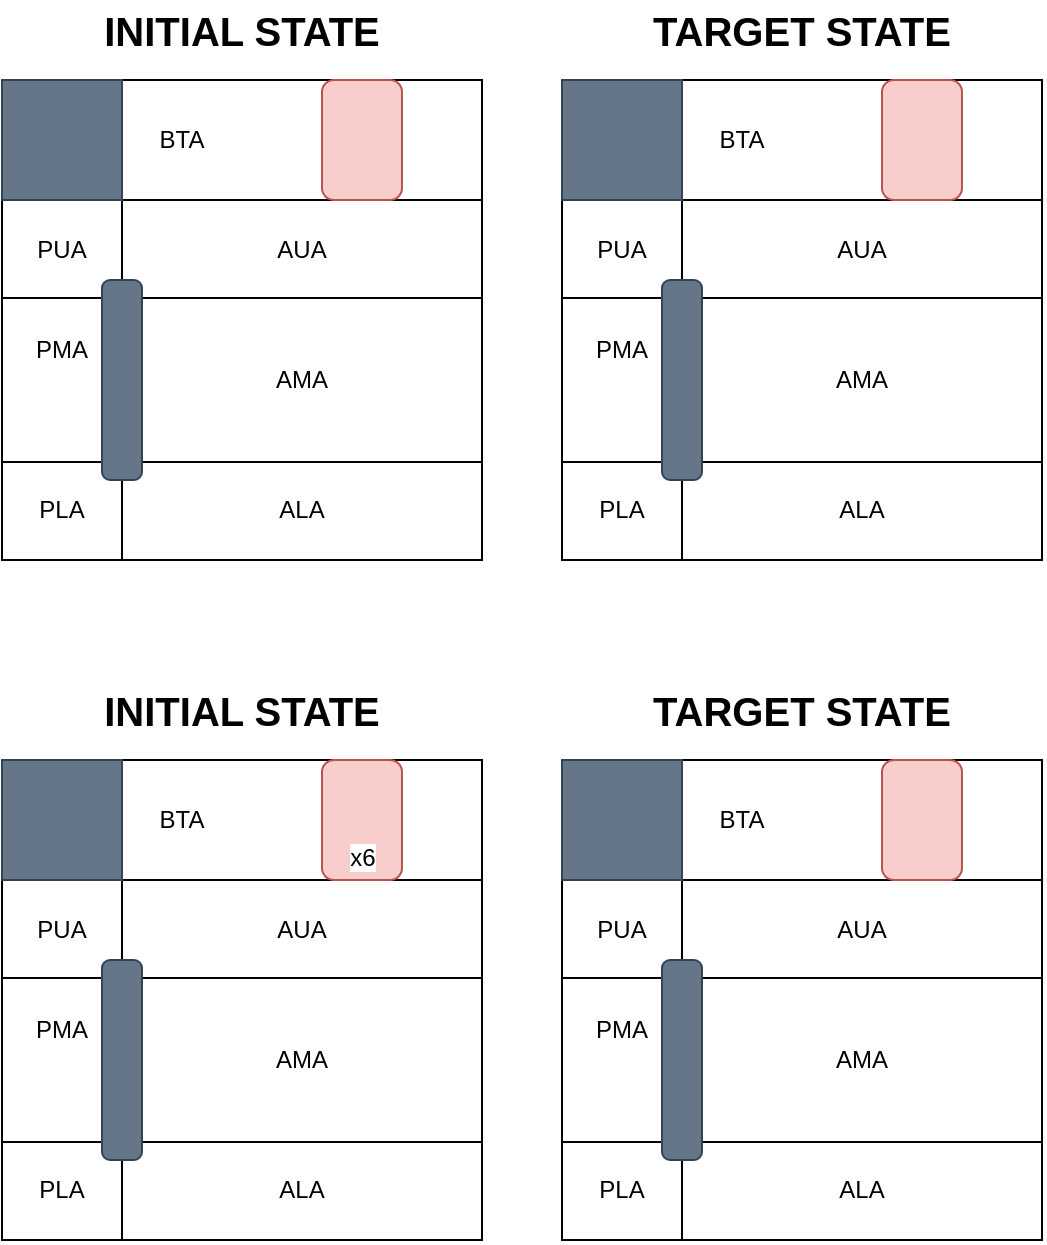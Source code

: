 <mxfile version="21.2.3" type="device">
  <diagram name="Página-1" id="VuSWSpo61Ne59JDOaEKN">
    <mxGraphModel dx="2074" dy="758" grid="0" gridSize="10" guides="1" tooltips="1" connect="1" arrows="1" fold="1" page="0" pageScale="1" pageWidth="827" pageHeight="1169" math="0" shadow="0">
      <root>
        <mxCell id="0" />
        <mxCell id="1" parent="0" />
        <mxCell id="8L7mYQctwdsUqbmp2qaU-1" value="" style="whiteSpace=wrap;html=1;aspect=fixed;" parent="1" vertex="1">
          <mxGeometry x="240" y="240" width="240" height="240" as="geometry" />
        </mxCell>
        <mxCell id="8L7mYQctwdsUqbmp2qaU-2" value="" style="endArrow=none;html=1;rounded=0;entryX=0.25;entryY=0;entryDx=0;entryDy=0;exitX=0.25;exitY=1;exitDx=0;exitDy=0;" parent="1" source="8L7mYQctwdsUqbmp2qaU-1" target="8L7mYQctwdsUqbmp2qaU-1" edge="1">
          <mxGeometry width="50" height="50" relative="1" as="geometry">
            <mxPoint x="370" y="420" as="sourcePoint" />
            <mxPoint x="420" y="370" as="targetPoint" />
          </mxGeometry>
        </mxCell>
        <mxCell id="8L7mYQctwdsUqbmp2qaU-3" value="" style="endArrow=none;html=1;rounded=0;exitX=0;exitY=0.25;exitDx=0;exitDy=0;entryX=1;entryY=0.25;entryDx=0;entryDy=0;" parent="1" source="8L7mYQctwdsUqbmp2qaU-1" target="8L7mYQctwdsUqbmp2qaU-1" edge="1">
          <mxGeometry width="50" height="50" relative="1" as="geometry">
            <mxPoint x="370" y="420" as="sourcePoint" />
            <mxPoint x="420" y="370" as="targetPoint" />
          </mxGeometry>
        </mxCell>
        <mxCell id="8L7mYQctwdsUqbmp2qaU-4" value="" style="endArrow=none;html=1;rounded=0;exitX=0;exitY=0.75;exitDx=0;exitDy=0;entryX=1;entryY=0.75;entryDx=0;entryDy=0;" parent="1" edge="1">
          <mxGeometry width="50" height="50" relative="1" as="geometry">
            <mxPoint x="240" y="431" as="sourcePoint" />
            <mxPoint x="480" y="431" as="targetPoint" />
          </mxGeometry>
        </mxCell>
        <mxCell id="8L7mYQctwdsUqbmp2qaU-5" value="" style="endArrow=none;html=1;rounded=0;exitX=0;exitY=0.5;exitDx=0;exitDy=0;entryX=1;entryY=0.5;entryDx=0;entryDy=0;" parent="1" edge="1">
          <mxGeometry width="50" height="50" relative="1" as="geometry">
            <mxPoint x="240" y="349" as="sourcePoint" />
            <mxPoint x="480" y="349" as="targetPoint" />
          </mxGeometry>
        </mxCell>
        <mxCell id="8L7mYQctwdsUqbmp2qaU-6" value="" style="rounded=1;whiteSpace=wrap;html=1;fillColor=#647687;strokeColor=#314354;fontColor=#ffffff;arcSize=0;" parent="1" vertex="1">
          <mxGeometry x="240" y="240" width="60" height="60" as="geometry" />
        </mxCell>
        <mxCell id="8L7mYQctwdsUqbmp2qaU-7" value="" style="rounded=1;whiteSpace=wrap;html=1;fillColor=#647687;strokeColor=#314354;fontColor=#ffffff;arcSize=20;" parent="1" vertex="1">
          <mxGeometry x="290" y="340" width="20" height="100" as="geometry" />
        </mxCell>
        <mxCell id="8L7mYQctwdsUqbmp2qaU-9" value="" style="shape=image;html=1;verticalAlign=top;verticalLabelPosition=bottom;labelBackgroundColor=#ffffff;imageAspect=0;aspect=fixed;image=https://cdn1.iconfinder.com/data/icons/science-technology-outline-24-px/24/Android_android_robot_operative_system_robot_technology-128.png" parent="1" vertex="1">
          <mxGeometry x="442" y="251" width="38" height="38" as="geometry" />
        </mxCell>
        <mxCell id="8L7mYQctwdsUqbmp2qaU-10" value="BTA" style="text;html=1;strokeColor=none;fillColor=none;align=center;verticalAlign=middle;whiteSpace=wrap;rounded=0;" parent="1" vertex="1">
          <mxGeometry x="300" y="255" width="60" height="30" as="geometry" />
        </mxCell>
        <mxCell id="8L7mYQctwdsUqbmp2qaU-11" value="PUA" style="text;html=1;strokeColor=none;fillColor=none;align=center;verticalAlign=middle;whiteSpace=wrap;rounded=0;" parent="1" vertex="1">
          <mxGeometry x="240" y="310" width="60" height="30" as="geometry" />
        </mxCell>
        <mxCell id="8L7mYQctwdsUqbmp2qaU-12" value="AUA" style="text;html=1;strokeColor=none;fillColor=none;align=center;verticalAlign=middle;whiteSpace=wrap;rounded=0;" parent="1" vertex="1">
          <mxGeometry x="360" y="310" width="60" height="30" as="geometry" />
        </mxCell>
        <mxCell id="8L7mYQctwdsUqbmp2qaU-13" value="PMA" style="text;html=1;strokeColor=none;fillColor=none;align=center;verticalAlign=middle;whiteSpace=wrap;rounded=0;" parent="1" vertex="1">
          <mxGeometry x="240" y="360" width="60" height="30" as="geometry" />
        </mxCell>
        <mxCell id="8L7mYQctwdsUqbmp2qaU-14" value="AMA" style="text;html=1;strokeColor=none;fillColor=none;align=center;verticalAlign=middle;whiteSpace=wrap;rounded=0;" parent="1" vertex="1">
          <mxGeometry x="360" y="375" width="60" height="30" as="geometry" />
        </mxCell>
        <mxCell id="8L7mYQctwdsUqbmp2qaU-15" value="PLA" style="text;html=1;strokeColor=none;fillColor=none;align=center;verticalAlign=middle;whiteSpace=wrap;rounded=0;" parent="1" vertex="1">
          <mxGeometry x="240" y="440" width="60" height="30" as="geometry" />
        </mxCell>
        <mxCell id="8L7mYQctwdsUqbmp2qaU-16" value="ALA" style="text;html=1;strokeColor=none;fillColor=none;align=center;verticalAlign=middle;whiteSpace=wrap;rounded=0;" parent="1" vertex="1">
          <mxGeometry x="360" y="440" width="60" height="30" as="geometry" />
        </mxCell>
        <mxCell id="8L7mYQctwdsUqbmp2qaU-17" value="" style="shape=image;html=1;verticalAlign=top;verticalLabelPosition=bottom;labelBackgroundColor=#ffffff;imageAspect=0;aspect=fixed;image=https://cdn1.iconfinder.com/data/icons/electronics-outline-24/24/microwave_oven_electronics_kitchen_appliance_microwave_oven-128.png" parent="1" vertex="1">
          <mxGeometry x="360" y="240" width="38" height="38" as="geometry" />
        </mxCell>
        <mxCell id="8L7mYQctwdsUqbmp2qaU-20" value="" style="rounded=1;whiteSpace=wrap;html=1;fillColor=#f8cecc;strokeColor=#b85450;" parent="1" vertex="1">
          <mxGeometry x="400" y="240" width="40" height="60" as="geometry" />
        </mxCell>
        <mxCell id="8L7mYQctwdsUqbmp2qaU-18" value="" style="shape=image;html=1;verticalAlign=top;verticalLabelPosition=bottom;labelBackgroundColor=#ffffff;imageAspect=0;aspect=fixed;image=https://cdn4.iconfinder.com/data/icons/food-and-equipment-outline/32/dish-128.png" parent="1" vertex="1">
          <mxGeometry x="404.5" y="243.5" width="31" height="31" as="geometry" />
        </mxCell>
        <mxCell id="8L7mYQctwdsUqbmp2qaU-19" value="" style="shape=image;html=1;verticalAlign=top;verticalLabelPosition=bottom;labelBackgroundColor=#ffffff;imageAspect=0;aspect=fixed;image=https://cdn2.iconfinder.com/data/icons/essential-web-2/50/user-person-account-avatar-customer-128.png" parent="1" vertex="1">
          <mxGeometry x="256" y="390" width="28" height="28" as="geometry" />
        </mxCell>
        <mxCell id="8L7mYQctwdsUqbmp2qaU-21" value="" style="whiteSpace=wrap;html=1;aspect=fixed;" parent="1" vertex="1">
          <mxGeometry x="520" y="240" width="240" height="240" as="geometry" />
        </mxCell>
        <mxCell id="8L7mYQctwdsUqbmp2qaU-22" value="" style="endArrow=none;html=1;rounded=0;entryX=0.25;entryY=0;entryDx=0;entryDy=0;exitX=0.25;exitY=1;exitDx=0;exitDy=0;" parent="1" source="8L7mYQctwdsUqbmp2qaU-21" target="8L7mYQctwdsUqbmp2qaU-21" edge="1">
          <mxGeometry width="50" height="50" relative="1" as="geometry">
            <mxPoint x="650" y="420" as="sourcePoint" />
            <mxPoint x="700" y="370" as="targetPoint" />
          </mxGeometry>
        </mxCell>
        <mxCell id="8L7mYQctwdsUqbmp2qaU-23" value="" style="endArrow=none;html=1;rounded=0;exitX=0;exitY=0.25;exitDx=0;exitDy=0;entryX=1;entryY=0.25;entryDx=0;entryDy=0;" parent="1" source="8L7mYQctwdsUqbmp2qaU-21" target="8L7mYQctwdsUqbmp2qaU-21" edge="1">
          <mxGeometry width="50" height="50" relative="1" as="geometry">
            <mxPoint x="650" y="420" as="sourcePoint" />
            <mxPoint x="700" y="370" as="targetPoint" />
          </mxGeometry>
        </mxCell>
        <mxCell id="8L7mYQctwdsUqbmp2qaU-24" value="" style="endArrow=none;html=1;rounded=0;exitX=0;exitY=0.75;exitDx=0;exitDy=0;entryX=1;entryY=0.75;entryDx=0;entryDy=0;" parent="1" edge="1">
          <mxGeometry width="50" height="50" relative="1" as="geometry">
            <mxPoint x="520" y="431" as="sourcePoint" />
            <mxPoint x="760" y="431" as="targetPoint" />
          </mxGeometry>
        </mxCell>
        <mxCell id="8L7mYQctwdsUqbmp2qaU-25" value="" style="endArrow=none;html=1;rounded=0;exitX=0;exitY=0.5;exitDx=0;exitDy=0;entryX=1;entryY=0.5;entryDx=0;entryDy=0;" parent="1" edge="1">
          <mxGeometry width="50" height="50" relative="1" as="geometry">
            <mxPoint x="520" y="349" as="sourcePoint" />
            <mxPoint x="760" y="349" as="targetPoint" />
          </mxGeometry>
        </mxCell>
        <mxCell id="8L7mYQctwdsUqbmp2qaU-26" value="" style="rounded=1;whiteSpace=wrap;html=1;fillColor=#647687;strokeColor=#314354;fontColor=#ffffff;arcSize=0;" parent="1" vertex="1">
          <mxGeometry x="520" y="240" width="60" height="60" as="geometry" />
        </mxCell>
        <mxCell id="8L7mYQctwdsUqbmp2qaU-27" value="" style="rounded=1;whiteSpace=wrap;html=1;fillColor=#647687;strokeColor=#314354;fontColor=#ffffff;arcSize=20;" parent="1" vertex="1">
          <mxGeometry x="570" y="340" width="20" height="100" as="geometry" />
        </mxCell>
        <mxCell id="8L7mYQctwdsUqbmp2qaU-28" value="" style="shape=image;html=1;verticalAlign=top;verticalLabelPosition=bottom;labelBackgroundColor=#ffffff;imageAspect=0;aspect=fixed;image=https://cdn1.iconfinder.com/data/icons/science-technology-outline-24-px/24/Android_android_robot_operative_system_robot_technology-128.png" parent="1" vertex="1">
          <mxGeometry x="722" y="251" width="38" height="38" as="geometry" />
        </mxCell>
        <mxCell id="8L7mYQctwdsUqbmp2qaU-29" value="BTA" style="text;html=1;strokeColor=none;fillColor=none;align=center;verticalAlign=middle;whiteSpace=wrap;rounded=0;" parent="1" vertex="1">
          <mxGeometry x="580" y="255" width="60" height="30" as="geometry" />
        </mxCell>
        <mxCell id="8L7mYQctwdsUqbmp2qaU-30" value="PUA" style="text;html=1;strokeColor=none;fillColor=none;align=center;verticalAlign=middle;whiteSpace=wrap;rounded=0;" parent="1" vertex="1">
          <mxGeometry x="520" y="310" width="60" height="30" as="geometry" />
        </mxCell>
        <mxCell id="8L7mYQctwdsUqbmp2qaU-31" value="AUA" style="text;html=1;strokeColor=none;fillColor=none;align=center;verticalAlign=middle;whiteSpace=wrap;rounded=0;" parent="1" vertex="1">
          <mxGeometry x="640" y="310" width="60" height="30" as="geometry" />
        </mxCell>
        <mxCell id="8L7mYQctwdsUqbmp2qaU-32" value="PMA" style="text;html=1;strokeColor=none;fillColor=none;align=center;verticalAlign=middle;whiteSpace=wrap;rounded=0;" parent="1" vertex="1">
          <mxGeometry x="520" y="360" width="60" height="30" as="geometry" />
        </mxCell>
        <mxCell id="8L7mYQctwdsUqbmp2qaU-33" value="AMA" style="text;html=1;strokeColor=none;fillColor=none;align=center;verticalAlign=middle;whiteSpace=wrap;rounded=0;" parent="1" vertex="1">
          <mxGeometry x="640" y="375" width="60" height="30" as="geometry" />
        </mxCell>
        <mxCell id="8L7mYQctwdsUqbmp2qaU-34" value="PLA" style="text;html=1;strokeColor=none;fillColor=none;align=center;verticalAlign=middle;whiteSpace=wrap;rounded=0;" parent="1" vertex="1">
          <mxGeometry x="520" y="440" width="60" height="30" as="geometry" />
        </mxCell>
        <mxCell id="8L7mYQctwdsUqbmp2qaU-35" value="ALA" style="text;html=1;strokeColor=none;fillColor=none;align=center;verticalAlign=middle;whiteSpace=wrap;rounded=0;" parent="1" vertex="1">
          <mxGeometry x="640" y="440" width="60" height="30" as="geometry" />
        </mxCell>
        <mxCell id="8L7mYQctwdsUqbmp2qaU-36" value="" style="shape=image;html=1;verticalAlign=top;verticalLabelPosition=bottom;labelBackgroundColor=#ffffff;imageAspect=0;aspect=fixed;image=https://cdn1.iconfinder.com/data/icons/electronics-outline-24/24/microwave_oven_electronics_kitchen_appliance_microwave_oven-128.png" parent="1" vertex="1">
          <mxGeometry x="640" y="240" width="38" height="38" as="geometry" />
        </mxCell>
        <mxCell id="8L7mYQctwdsUqbmp2qaU-37" value="" style="rounded=1;whiteSpace=wrap;html=1;fillColor=#f8cecc;strokeColor=#b85450;" parent="1" vertex="1">
          <mxGeometry x="680" y="240" width="40" height="60" as="geometry" />
        </mxCell>
        <mxCell id="8L7mYQctwdsUqbmp2qaU-38" value="" style="shape=image;html=1;verticalAlign=top;verticalLabelPosition=bottom;labelBackgroundColor=#ffffff;imageAspect=0;aspect=fixed;image=https://cdn4.iconfinder.com/data/icons/food-and-equipment-outline/32/dish-128.png" parent="1" vertex="1">
          <mxGeometry x="541" y="385" width="31" height="31" as="geometry" />
        </mxCell>
        <mxCell id="8L7mYQctwdsUqbmp2qaU-39" value="" style="shape=image;html=1;verticalAlign=top;verticalLabelPosition=bottom;labelBackgroundColor=#ffffff;imageAspect=0;aspect=fixed;image=https://cdn2.iconfinder.com/data/icons/essential-web-2/50/user-person-account-avatar-customer-128.png" parent="1" vertex="1">
          <mxGeometry x="520" y="383" width="28" height="28" as="geometry" />
        </mxCell>
        <mxCell id="8L7mYQctwdsUqbmp2qaU-40" value="INITIAL STATE" style="text;html=1;strokeColor=none;fillColor=none;align=center;verticalAlign=middle;whiteSpace=wrap;rounded=0;fontSize=20;fontStyle=1" parent="1" vertex="1">
          <mxGeometry x="282" y="200" width="156" height="30" as="geometry" />
        </mxCell>
        <mxCell id="8L7mYQctwdsUqbmp2qaU-41" value="TARGET STATE" style="text;html=1;strokeColor=none;fillColor=none;align=center;verticalAlign=middle;whiteSpace=wrap;rounded=0;fontSize=20;fontStyle=1" parent="1" vertex="1">
          <mxGeometry x="562" y="200" width="156" height="30" as="geometry" />
        </mxCell>
        <mxCell id="3XY4ZGpZx-JKPbCBOg4f-1" value="" style="whiteSpace=wrap;html=1;aspect=fixed;" vertex="1" parent="1">
          <mxGeometry x="240" y="580" width="240" height="240" as="geometry" />
        </mxCell>
        <mxCell id="3XY4ZGpZx-JKPbCBOg4f-2" value="" style="endArrow=none;html=1;rounded=0;entryX=0.25;entryY=0;entryDx=0;entryDy=0;exitX=0.25;exitY=1;exitDx=0;exitDy=0;" edge="1" parent="1" source="3XY4ZGpZx-JKPbCBOg4f-1" target="3XY4ZGpZx-JKPbCBOg4f-1">
          <mxGeometry width="50" height="50" relative="1" as="geometry">
            <mxPoint x="370" y="760" as="sourcePoint" />
            <mxPoint x="420" y="710" as="targetPoint" />
          </mxGeometry>
        </mxCell>
        <mxCell id="3XY4ZGpZx-JKPbCBOg4f-3" value="" style="endArrow=none;html=1;rounded=0;exitX=0;exitY=0.25;exitDx=0;exitDy=0;entryX=1;entryY=0.25;entryDx=0;entryDy=0;" edge="1" parent="1" source="3XY4ZGpZx-JKPbCBOg4f-1" target="3XY4ZGpZx-JKPbCBOg4f-1">
          <mxGeometry width="50" height="50" relative="1" as="geometry">
            <mxPoint x="370" y="760" as="sourcePoint" />
            <mxPoint x="420" y="710" as="targetPoint" />
          </mxGeometry>
        </mxCell>
        <mxCell id="3XY4ZGpZx-JKPbCBOg4f-4" value="" style="endArrow=none;html=1;rounded=0;exitX=0;exitY=0.75;exitDx=0;exitDy=0;entryX=1;entryY=0.75;entryDx=0;entryDy=0;" edge="1" parent="1">
          <mxGeometry width="50" height="50" relative="1" as="geometry">
            <mxPoint x="240" y="771" as="sourcePoint" />
            <mxPoint x="480" y="771" as="targetPoint" />
          </mxGeometry>
        </mxCell>
        <mxCell id="3XY4ZGpZx-JKPbCBOg4f-5" value="" style="endArrow=none;html=1;rounded=0;exitX=0;exitY=0.5;exitDx=0;exitDy=0;entryX=1;entryY=0.5;entryDx=0;entryDy=0;" edge="1" parent="1">
          <mxGeometry width="50" height="50" relative="1" as="geometry">
            <mxPoint x="240" y="689" as="sourcePoint" />
            <mxPoint x="480" y="689" as="targetPoint" />
          </mxGeometry>
        </mxCell>
        <mxCell id="3XY4ZGpZx-JKPbCBOg4f-6" value="" style="rounded=1;whiteSpace=wrap;html=1;fillColor=#647687;strokeColor=#314354;fontColor=#ffffff;arcSize=0;" vertex="1" parent="1">
          <mxGeometry x="240" y="580" width="60" height="60" as="geometry" />
        </mxCell>
        <mxCell id="3XY4ZGpZx-JKPbCBOg4f-7" value="" style="rounded=1;whiteSpace=wrap;html=1;fillColor=#647687;strokeColor=#314354;fontColor=#ffffff;arcSize=20;" vertex="1" parent="1">
          <mxGeometry x="290" y="680" width="20" height="100" as="geometry" />
        </mxCell>
        <mxCell id="3XY4ZGpZx-JKPbCBOg4f-8" value="" style="shape=image;html=1;verticalAlign=top;verticalLabelPosition=bottom;labelBackgroundColor=#ffffff;imageAspect=0;aspect=fixed;image=https://cdn1.iconfinder.com/data/icons/science-technology-outline-24-px/24/Android_android_robot_operative_system_robot_technology-128.png" vertex="1" parent="1">
          <mxGeometry x="442" y="591" width="38" height="38" as="geometry" />
        </mxCell>
        <mxCell id="3XY4ZGpZx-JKPbCBOg4f-9" value="BTA" style="text;html=1;strokeColor=none;fillColor=none;align=center;verticalAlign=middle;whiteSpace=wrap;rounded=0;" vertex="1" parent="1">
          <mxGeometry x="300" y="595" width="60" height="30" as="geometry" />
        </mxCell>
        <mxCell id="3XY4ZGpZx-JKPbCBOg4f-10" value="PUA" style="text;html=1;strokeColor=none;fillColor=none;align=center;verticalAlign=middle;whiteSpace=wrap;rounded=0;" vertex="1" parent="1">
          <mxGeometry x="240" y="650" width="60" height="30" as="geometry" />
        </mxCell>
        <mxCell id="3XY4ZGpZx-JKPbCBOg4f-11" value="AUA" style="text;html=1;strokeColor=none;fillColor=none;align=center;verticalAlign=middle;whiteSpace=wrap;rounded=0;" vertex="1" parent="1">
          <mxGeometry x="360" y="650" width="60" height="30" as="geometry" />
        </mxCell>
        <mxCell id="3XY4ZGpZx-JKPbCBOg4f-12" value="PMA" style="text;html=1;strokeColor=none;fillColor=none;align=center;verticalAlign=middle;whiteSpace=wrap;rounded=0;" vertex="1" parent="1">
          <mxGeometry x="240" y="700" width="60" height="30" as="geometry" />
        </mxCell>
        <mxCell id="3XY4ZGpZx-JKPbCBOg4f-13" value="AMA" style="text;html=1;strokeColor=none;fillColor=none;align=center;verticalAlign=middle;whiteSpace=wrap;rounded=0;" vertex="1" parent="1">
          <mxGeometry x="360" y="715" width="60" height="30" as="geometry" />
        </mxCell>
        <mxCell id="3XY4ZGpZx-JKPbCBOg4f-14" value="PLA" style="text;html=1;strokeColor=none;fillColor=none;align=center;verticalAlign=middle;whiteSpace=wrap;rounded=0;" vertex="1" parent="1">
          <mxGeometry x="240" y="780" width="60" height="30" as="geometry" />
        </mxCell>
        <mxCell id="3XY4ZGpZx-JKPbCBOg4f-15" value="ALA" style="text;html=1;strokeColor=none;fillColor=none;align=center;verticalAlign=middle;whiteSpace=wrap;rounded=0;" vertex="1" parent="1">
          <mxGeometry x="360" y="780" width="60" height="30" as="geometry" />
        </mxCell>
        <mxCell id="3XY4ZGpZx-JKPbCBOg4f-16" value="" style="shape=image;html=1;verticalAlign=top;verticalLabelPosition=bottom;labelBackgroundColor=#ffffff;imageAspect=0;aspect=fixed;image=https://cdn1.iconfinder.com/data/icons/electronics-outline-24/24/microwave_oven_electronics_kitchen_appliance_microwave_oven-128.png" vertex="1" parent="1">
          <mxGeometry x="360" y="580" width="38" height="38" as="geometry" />
        </mxCell>
        <mxCell id="3XY4ZGpZx-JKPbCBOg4f-17" value="" style="rounded=1;whiteSpace=wrap;html=1;fillColor=#f8cecc;strokeColor=#b85450;" vertex="1" parent="1">
          <mxGeometry x="400" y="580" width="40" height="60" as="geometry" />
        </mxCell>
        <mxCell id="3XY4ZGpZx-JKPbCBOg4f-18" value="x6" style="shape=image;html=1;verticalAlign=top;verticalLabelPosition=bottom;labelBackgroundColor=#ffffff;imageAspect=0;aspect=fixed;image=https://cdn4.iconfinder.com/data/icons/food-and-equipment-outline/32/dish-128.png" vertex="1" parent="1">
          <mxGeometry x="404.5" y="583.5" width="31" height="31" as="geometry" />
        </mxCell>
        <mxCell id="3XY4ZGpZx-JKPbCBOg4f-19" value="" style="shape=image;html=1;verticalAlign=top;verticalLabelPosition=bottom;labelBackgroundColor=#ffffff;imageAspect=0;aspect=fixed;image=https://cdn2.iconfinder.com/data/icons/essential-web-2/50/user-person-account-avatar-customer-128.png" vertex="1" parent="1">
          <mxGeometry x="256" y="730" width="28" height="28" as="geometry" />
        </mxCell>
        <mxCell id="3XY4ZGpZx-JKPbCBOg4f-20" value="" style="whiteSpace=wrap;html=1;aspect=fixed;" vertex="1" parent="1">
          <mxGeometry x="520" y="580" width="240" height="240" as="geometry" />
        </mxCell>
        <mxCell id="3XY4ZGpZx-JKPbCBOg4f-21" value="" style="endArrow=none;html=1;rounded=0;entryX=0.25;entryY=0;entryDx=0;entryDy=0;exitX=0.25;exitY=1;exitDx=0;exitDy=0;" edge="1" parent="1" source="3XY4ZGpZx-JKPbCBOg4f-20" target="3XY4ZGpZx-JKPbCBOg4f-20">
          <mxGeometry width="50" height="50" relative="1" as="geometry">
            <mxPoint x="650" y="760" as="sourcePoint" />
            <mxPoint x="700" y="710" as="targetPoint" />
          </mxGeometry>
        </mxCell>
        <mxCell id="3XY4ZGpZx-JKPbCBOg4f-22" value="" style="endArrow=none;html=1;rounded=0;exitX=0;exitY=0.25;exitDx=0;exitDy=0;entryX=1;entryY=0.25;entryDx=0;entryDy=0;" edge="1" parent="1" source="3XY4ZGpZx-JKPbCBOg4f-20" target="3XY4ZGpZx-JKPbCBOg4f-20">
          <mxGeometry width="50" height="50" relative="1" as="geometry">
            <mxPoint x="650" y="760" as="sourcePoint" />
            <mxPoint x="700" y="710" as="targetPoint" />
          </mxGeometry>
        </mxCell>
        <mxCell id="3XY4ZGpZx-JKPbCBOg4f-23" value="" style="endArrow=none;html=1;rounded=0;exitX=0;exitY=0.75;exitDx=0;exitDy=0;entryX=1;entryY=0.75;entryDx=0;entryDy=0;" edge="1" parent="1">
          <mxGeometry width="50" height="50" relative="1" as="geometry">
            <mxPoint x="520" y="771" as="sourcePoint" />
            <mxPoint x="760" y="771" as="targetPoint" />
          </mxGeometry>
        </mxCell>
        <mxCell id="3XY4ZGpZx-JKPbCBOg4f-24" value="" style="endArrow=none;html=1;rounded=0;exitX=0;exitY=0.5;exitDx=0;exitDy=0;entryX=1;entryY=0.5;entryDx=0;entryDy=0;" edge="1" parent="1">
          <mxGeometry width="50" height="50" relative="1" as="geometry">
            <mxPoint x="520" y="689" as="sourcePoint" />
            <mxPoint x="760" y="689" as="targetPoint" />
          </mxGeometry>
        </mxCell>
        <mxCell id="3XY4ZGpZx-JKPbCBOg4f-25" value="" style="rounded=1;whiteSpace=wrap;html=1;fillColor=#647687;strokeColor=#314354;fontColor=#ffffff;arcSize=0;" vertex="1" parent="1">
          <mxGeometry x="520" y="580" width="60" height="60" as="geometry" />
        </mxCell>
        <mxCell id="3XY4ZGpZx-JKPbCBOg4f-26" value="" style="rounded=1;whiteSpace=wrap;html=1;fillColor=#647687;strokeColor=#314354;fontColor=#ffffff;arcSize=20;" vertex="1" parent="1">
          <mxGeometry x="570" y="680" width="20" height="100" as="geometry" />
        </mxCell>
        <mxCell id="3XY4ZGpZx-JKPbCBOg4f-27" value="" style="shape=image;html=1;verticalAlign=top;verticalLabelPosition=bottom;labelBackgroundColor=#ffffff;imageAspect=0;aspect=fixed;image=https://cdn1.iconfinder.com/data/icons/science-technology-outline-24-px/24/Android_android_robot_operative_system_robot_technology-128.png" vertex="1" parent="1">
          <mxGeometry x="722" y="591" width="38" height="38" as="geometry" />
        </mxCell>
        <mxCell id="3XY4ZGpZx-JKPbCBOg4f-28" value="BTA" style="text;html=1;strokeColor=none;fillColor=none;align=center;verticalAlign=middle;whiteSpace=wrap;rounded=0;" vertex="1" parent="1">
          <mxGeometry x="580" y="595" width="60" height="30" as="geometry" />
        </mxCell>
        <mxCell id="3XY4ZGpZx-JKPbCBOg4f-29" value="PUA" style="text;html=1;strokeColor=none;fillColor=none;align=center;verticalAlign=middle;whiteSpace=wrap;rounded=0;" vertex="1" parent="1">
          <mxGeometry x="520" y="650" width="60" height="30" as="geometry" />
        </mxCell>
        <mxCell id="3XY4ZGpZx-JKPbCBOg4f-30" value="AUA" style="text;html=1;strokeColor=none;fillColor=none;align=center;verticalAlign=middle;whiteSpace=wrap;rounded=0;" vertex="1" parent="1">
          <mxGeometry x="640" y="650" width="60" height="30" as="geometry" />
        </mxCell>
        <mxCell id="3XY4ZGpZx-JKPbCBOg4f-31" value="PMA" style="text;html=1;strokeColor=none;fillColor=none;align=center;verticalAlign=middle;whiteSpace=wrap;rounded=0;" vertex="1" parent="1">
          <mxGeometry x="520" y="700" width="60" height="30" as="geometry" />
        </mxCell>
        <mxCell id="3XY4ZGpZx-JKPbCBOg4f-32" value="AMA" style="text;html=1;strokeColor=none;fillColor=none;align=center;verticalAlign=middle;whiteSpace=wrap;rounded=0;" vertex="1" parent="1">
          <mxGeometry x="640" y="715" width="60" height="30" as="geometry" />
        </mxCell>
        <mxCell id="3XY4ZGpZx-JKPbCBOg4f-33" value="PLA" style="text;html=1;strokeColor=none;fillColor=none;align=center;verticalAlign=middle;whiteSpace=wrap;rounded=0;" vertex="1" parent="1">
          <mxGeometry x="520" y="780" width="60" height="30" as="geometry" />
        </mxCell>
        <mxCell id="3XY4ZGpZx-JKPbCBOg4f-34" value="ALA" style="text;html=1;strokeColor=none;fillColor=none;align=center;verticalAlign=middle;whiteSpace=wrap;rounded=0;" vertex="1" parent="1">
          <mxGeometry x="640" y="780" width="60" height="30" as="geometry" />
        </mxCell>
        <mxCell id="3XY4ZGpZx-JKPbCBOg4f-35" value="" style="shape=image;html=1;verticalAlign=top;verticalLabelPosition=bottom;labelBackgroundColor=#ffffff;imageAspect=0;aspect=fixed;image=https://cdn1.iconfinder.com/data/icons/electronics-outline-24/24/microwave_oven_electronics_kitchen_appliance_microwave_oven-128.png" vertex="1" parent="1">
          <mxGeometry x="640" y="580" width="38" height="38" as="geometry" />
        </mxCell>
        <mxCell id="3XY4ZGpZx-JKPbCBOg4f-36" value="" style="rounded=1;whiteSpace=wrap;html=1;fillColor=#f8cecc;strokeColor=#b85450;" vertex="1" parent="1">
          <mxGeometry x="680" y="580" width="40" height="60" as="geometry" />
        </mxCell>
        <mxCell id="3XY4ZGpZx-JKPbCBOg4f-37" value="" style="shape=image;html=1;verticalAlign=top;verticalLabelPosition=bottom;labelBackgroundColor=#ffffff;imageAspect=0;aspect=fixed;image=https://cdn4.iconfinder.com/data/icons/food-and-equipment-outline/32/dish-128.png" vertex="1" parent="1">
          <mxGeometry x="541" y="725" width="31" height="31" as="geometry" />
        </mxCell>
        <mxCell id="3XY4ZGpZx-JKPbCBOg4f-38" value="" style="shape=image;html=1;verticalAlign=top;verticalLabelPosition=bottom;labelBackgroundColor=#ffffff;imageAspect=0;aspect=fixed;image=https://cdn2.iconfinder.com/data/icons/essential-web-2/50/user-person-account-avatar-customer-128.png" vertex="1" parent="1">
          <mxGeometry x="520" y="723" width="28" height="28" as="geometry" />
        </mxCell>
        <mxCell id="3XY4ZGpZx-JKPbCBOg4f-39" value="INITIAL STATE" style="text;html=1;strokeColor=none;fillColor=none;align=center;verticalAlign=middle;whiteSpace=wrap;rounded=0;fontSize=20;fontStyle=1" vertex="1" parent="1">
          <mxGeometry x="282" y="540" width="156" height="30" as="geometry" />
        </mxCell>
        <mxCell id="3XY4ZGpZx-JKPbCBOg4f-40" value="TARGET STATE" style="text;html=1;strokeColor=none;fillColor=none;align=center;verticalAlign=middle;whiteSpace=wrap;rounded=0;fontSize=20;fontStyle=1" vertex="1" parent="1">
          <mxGeometry x="562" y="540" width="156" height="30" as="geometry" />
        </mxCell>
        <mxCell id="3XY4ZGpZx-JKPbCBOg4f-41" value="" style="shape=image;html=1;verticalAlign=top;verticalLabelPosition=bottom;labelBackgroundColor=#ffffff;imageAspect=0;aspect=fixed;image=https://cdn2.iconfinder.com/data/icons/essential-web-2/50/user-person-account-avatar-customer-128.png" vertex="1" parent="1">
          <mxGeometry x="240" y="660" width="28" height="28" as="geometry" />
        </mxCell>
        <mxCell id="3XY4ZGpZx-JKPbCBOg4f-42" value="" style="shape=image;html=1;verticalAlign=top;verticalLabelPosition=bottom;labelBackgroundColor=#ffffff;imageAspect=0;aspect=fixed;image=https://cdn2.iconfinder.com/data/icons/essential-web-2/50/user-person-account-avatar-customer-128.png" vertex="1" parent="1">
          <mxGeometry x="240" y="792" width="28" height="28" as="geometry" />
        </mxCell>
        <mxCell id="3XY4ZGpZx-JKPbCBOg4f-43" value="" style="shape=image;html=1;verticalAlign=top;verticalLabelPosition=bottom;labelBackgroundColor=#ffffff;imageAspect=0;aspect=fixed;image=https://cdn2.iconfinder.com/data/icons/essential-web-2/50/user-person-account-avatar-customer-128.png" vertex="1" parent="1">
          <mxGeometry x="346" y="792" width="28" height="28" as="geometry" />
        </mxCell>
        <mxCell id="3XY4ZGpZx-JKPbCBOg4f-44" value="" style="shape=image;html=1;verticalAlign=top;verticalLabelPosition=bottom;labelBackgroundColor=#ffffff;imageAspect=0;aspect=fixed;image=https://cdn2.iconfinder.com/data/icons/essential-web-2/50/user-person-account-avatar-customer-128.png" vertex="1" parent="1">
          <mxGeometry x="346" y="740" width="28" height="28" as="geometry" />
        </mxCell>
        <mxCell id="3XY4ZGpZx-JKPbCBOg4f-45" value="" style="shape=image;html=1;verticalAlign=top;verticalLabelPosition=bottom;labelBackgroundColor=#ffffff;imageAspect=0;aspect=fixed;image=https://cdn2.iconfinder.com/data/icons/essential-web-2/50/user-person-account-avatar-customer-128.png" vertex="1" parent="1">
          <mxGeometry x="346" y="660" width="28" height="28" as="geometry" />
        </mxCell>
        <mxCell id="3XY4ZGpZx-JKPbCBOg4f-46" value="" style="shape=image;html=1;verticalAlign=top;verticalLabelPosition=bottom;labelBackgroundColor=#ffffff;imageAspect=0;aspect=fixed;image=https://cdn2.iconfinder.com/data/icons/essential-web-2/50/user-person-account-avatar-customer-128.png" vertex="1" parent="1">
          <mxGeometry x="520" y="660" width="28" height="28" as="geometry" />
        </mxCell>
        <mxCell id="3XY4ZGpZx-JKPbCBOg4f-47" value="" style="shape=image;html=1;verticalAlign=top;verticalLabelPosition=bottom;labelBackgroundColor=#ffffff;imageAspect=0;aspect=fixed;image=https://cdn2.iconfinder.com/data/icons/essential-web-2/50/user-person-account-avatar-customer-128.png" vertex="1" parent="1">
          <mxGeometry x="520" y="792" width="28" height="28" as="geometry" />
        </mxCell>
        <mxCell id="3XY4ZGpZx-JKPbCBOg4f-48" value="" style="shape=image;html=1;verticalAlign=top;verticalLabelPosition=bottom;labelBackgroundColor=#ffffff;imageAspect=0;aspect=fixed;image=https://cdn2.iconfinder.com/data/icons/essential-web-2/50/user-person-account-avatar-customer-128.png" vertex="1" parent="1">
          <mxGeometry x="626" y="792" width="28" height="28" as="geometry" />
        </mxCell>
        <mxCell id="3XY4ZGpZx-JKPbCBOg4f-49" value="" style="shape=image;html=1;verticalAlign=top;verticalLabelPosition=bottom;labelBackgroundColor=#ffffff;imageAspect=0;aspect=fixed;image=https://cdn2.iconfinder.com/data/icons/essential-web-2/50/user-person-account-avatar-customer-128.png" vertex="1" parent="1">
          <mxGeometry x="626" y="740" width="28" height="28" as="geometry" />
        </mxCell>
        <mxCell id="3XY4ZGpZx-JKPbCBOg4f-50" value="" style="shape=image;html=1;verticalAlign=top;verticalLabelPosition=bottom;labelBackgroundColor=#ffffff;imageAspect=0;aspect=fixed;image=https://cdn2.iconfinder.com/data/icons/essential-web-2/50/user-person-account-avatar-customer-128.png" vertex="1" parent="1">
          <mxGeometry x="626" y="660" width="28" height="28" as="geometry" />
        </mxCell>
        <mxCell id="3XY4ZGpZx-JKPbCBOg4f-51" value="" style="shape=image;html=1;verticalAlign=top;verticalLabelPosition=bottom;labelBackgroundColor=#ffffff;imageAspect=0;aspect=fixed;image=https://cdn4.iconfinder.com/data/icons/food-and-equipment-outline/32/dish-128.png" vertex="1" parent="1">
          <mxGeometry x="551" y="790.5" width="31" height="31" as="geometry" />
        </mxCell>
        <mxCell id="3XY4ZGpZx-JKPbCBOg4f-52" value="" style="shape=image;html=1;verticalAlign=top;verticalLabelPosition=bottom;labelBackgroundColor=#ffffff;imageAspect=0;aspect=fixed;image=https://cdn4.iconfinder.com/data/icons/food-and-equipment-outline/32/dish-128.png" vertex="1" parent="1">
          <mxGeometry x="541" y="660" width="31" height="31" as="geometry" />
        </mxCell>
        <mxCell id="3XY4ZGpZx-JKPbCBOg4f-53" value="" style="shape=image;html=1;verticalAlign=top;verticalLabelPosition=bottom;labelBackgroundColor=#ffffff;imageAspect=0;aspect=fixed;image=https://cdn4.iconfinder.com/data/icons/food-and-equipment-outline/32/dish-128.png" vertex="1" parent="1">
          <mxGeometry x="687" y="660" width="31" height="31" as="geometry" />
        </mxCell>
        <mxCell id="3XY4ZGpZx-JKPbCBOg4f-54" value="" style="shape=image;html=1;verticalAlign=top;verticalLabelPosition=bottom;labelBackgroundColor=#ffffff;imageAspect=0;aspect=fixed;image=https://cdn4.iconfinder.com/data/icons/food-and-equipment-outline/32/dish-128.png" vertex="1" parent="1">
          <mxGeometry x="687" y="740" width="31" height="31" as="geometry" />
        </mxCell>
        <mxCell id="3XY4ZGpZx-JKPbCBOg4f-55" value="" style="shape=image;html=1;verticalAlign=top;verticalLabelPosition=bottom;labelBackgroundColor=#ffffff;imageAspect=0;aspect=fixed;image=https://cdn4.iconfinder.com/data/icons/food-and-equipment-outline/32/dish-128.png" vertex="1" parent="1">
          <mxGeometry x="684.5" y="790.5" width="31" height="31" as="geometry" />
        </mxCell>
      </root>
    </mxGraphModel>
  </diagram>
</mxfile>
